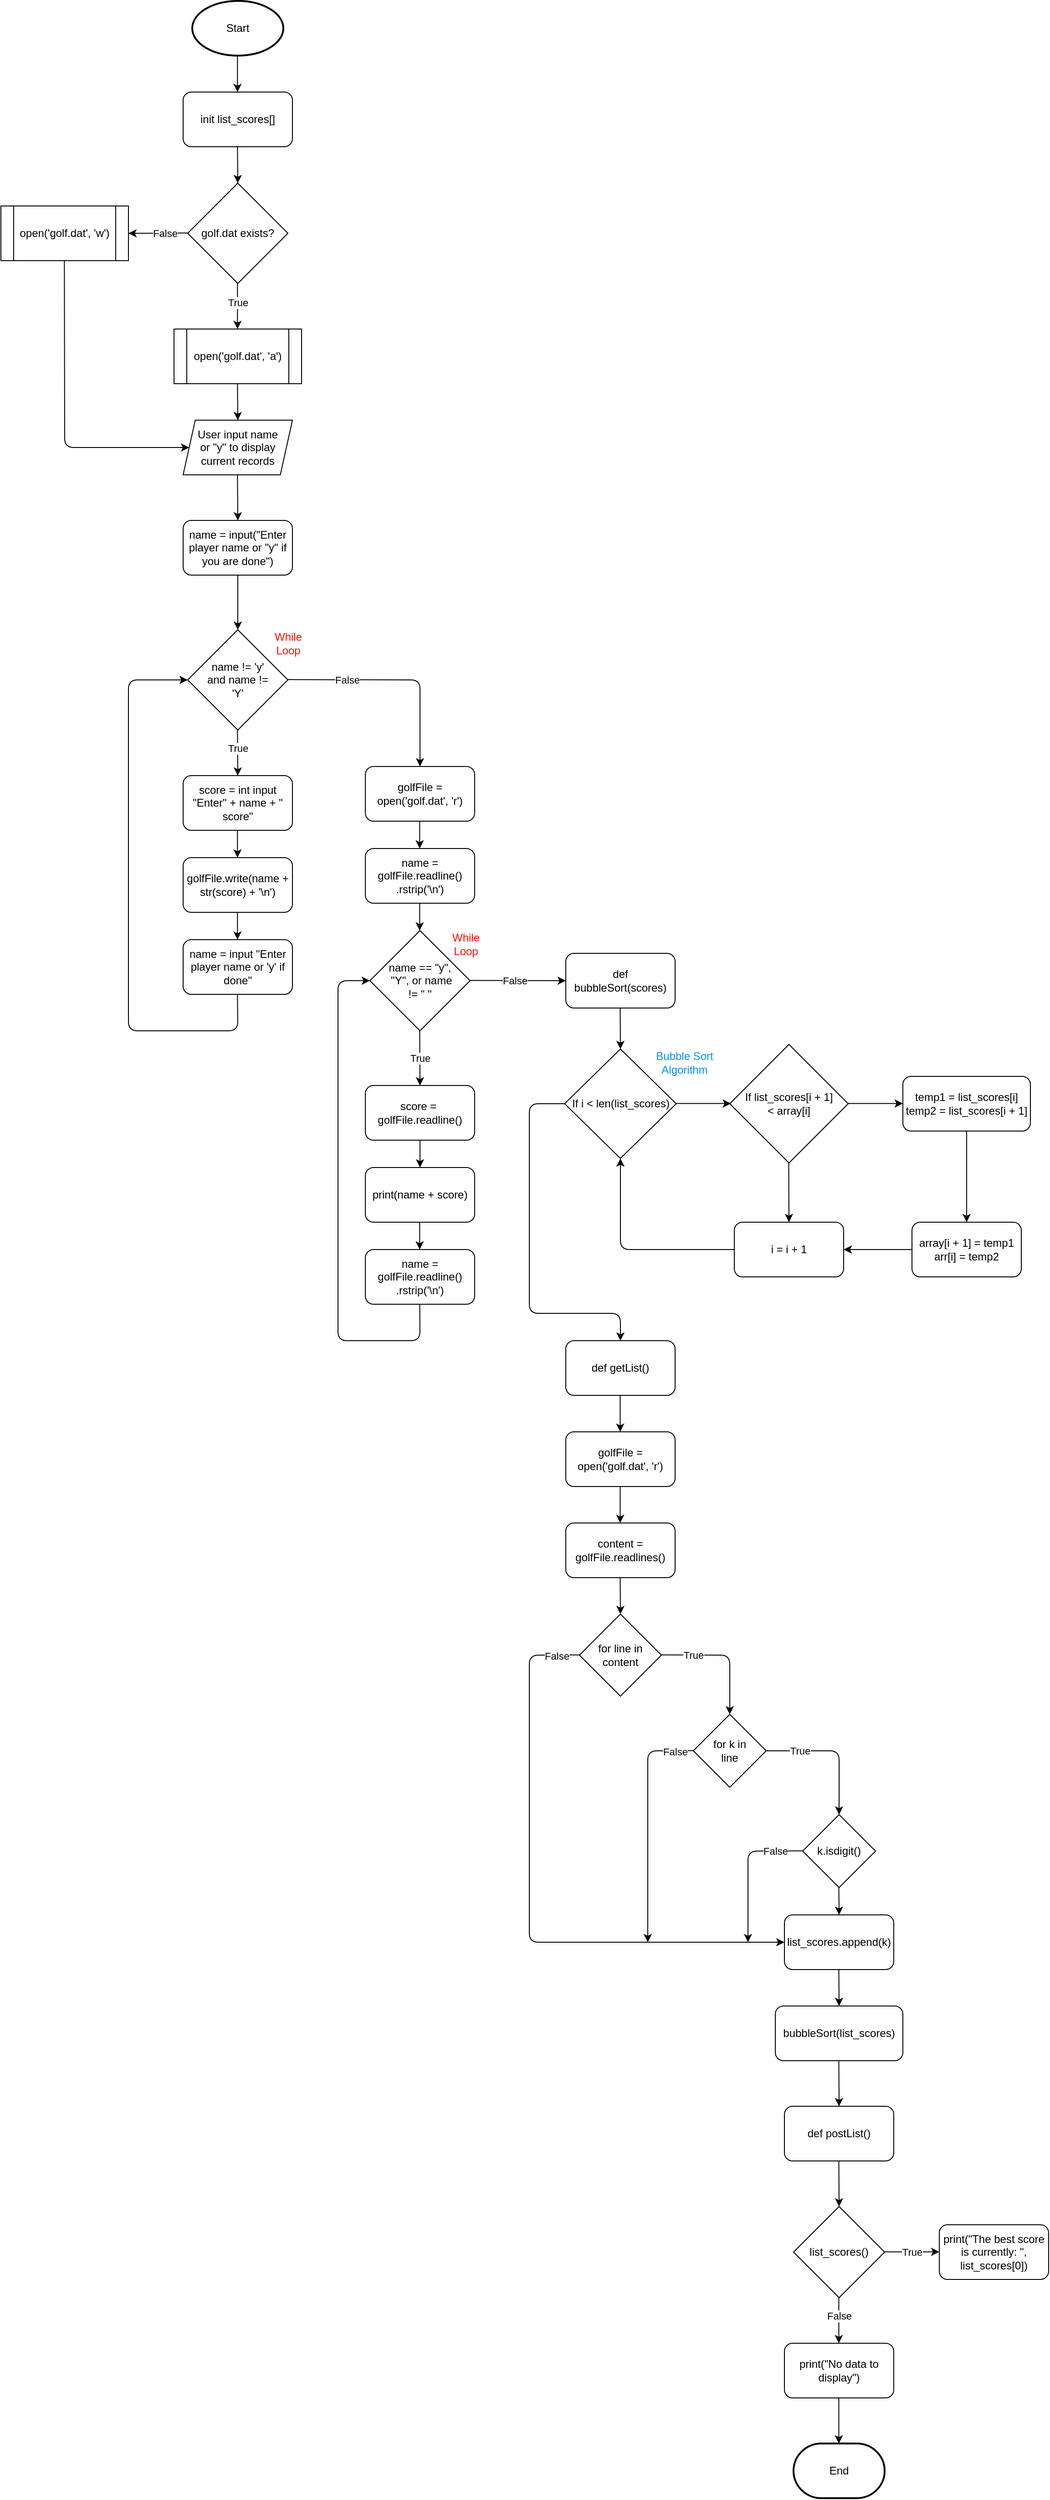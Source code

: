 <mxfile version="13.3.1" type="device"><diagram id="C5RBs43oDa-KdzZeNtuy" name="Page-1"><mxGraphModel dx="3372" dy="962" grid="1" gridSize="10" guides="1" tooltips="1" connect="1" arrows="1" fold="1" page="1" pageScale="1" pageWidth="827" pageHeight="1169" math="0" shadow="0"><root><mxCell id="WIyWlLk6GJQsqaUBKTNV-0"/><mxCell id="WIyWlLk6GJQsqaUBKTNV-1" parent="WIyWlLk6GJQsqaUBKTNV-0"/><mxCell id="Md9sdizldDgjRA2twj9T-0" value="Start" style="strokeWidth=2;html=1;shape=mxgraph.flowchart.start_1;whiteSpace=wrap;" vertex="1" parent="WIyWlLk6GJQsqaUBKTNV-1"><mxGeometry x="-1290" y="40" width="100" height="60" as="geometry"/></mxCell><mxCell id="Md9sdizldDgjRA2twj9T-1" value="" style="endArrow=classic;html=1;" edge="1" parent="WIyWlLk6GJQsqaUBKTNV-1"><mxGeometry width="50" height="50" relative="1" as="geometry"><mxPoint x="-1240.34" y="100" as="sourcePoint"/><mxPoint x="-1240.34" y="140" as="targetPoint"/></mxGeometry></mxCell><mxCell id="Md9sdizldDgjRA2twj9T-2" value="init list_scores[]" style="rounded=1;whiteSpace=wrap;html=1;" vertex="1" parent="WIyWlLk6GJQsqaUBKTNV-1"><mxGeometry x="-1300" y="140" width="120" height="60" as="geometry"/></mxCell><mxCell id="Md9sdizldDgjRA2twj9T-3" value="" style="endArrow=classic;html=1;" edge="1" parent="WIyWlLk6GJQsqaUBKTNV-1"><mxGeometry width="50" height="50" relative="1" as="geometry"><mxPoint x="-1240.34" y="200" as="sourcePoint"/><mxPoint x="-1240" y="240" as="targetPoint"/></mxGeometry></mxCell><mxCell id="Md9sdizldDgjRA2twj9T-7" value="" style="endArrow=classic;html=1;" edge="1" parent="WIyWlLk6GJQsqaUBKTNV-1"><mxGeometry width="50" height="50" relative="1" as="geometry"><mxPoint x="-1295" y="294.66" as="sourcePoint"/><mxPoint x="-1360" y="295" as="targetPoint"/></mxGeometry></mxCell><mxCell id="Md9sdizldDgjRA2twj9T-10" value="False" style="edgeLabel;html=1;align=center;verticalAlign=middle;resizable=0;points=[];" vertex="1" connectable="0" parent="Md9sdizldDgjRA2twj9T-7"><mxGeometry x="-0.27" y="-2" relative="1" as="geometry"><mxPoint x="-1.54" y="2.22" as="offset"/></mxGeometry></mxCell><mxCell id="Md9sdizldDgjRA2twj9T-8" value="" style="endArrow=classic;html=1;" edge="1" parent="WIyWlLk6GJQsqaUBKTNV-1"><mxGeometry width="50" height="50" relative="1" as="geometry"><mxPoint x="-1240.34" y="350" as="sourcePoint"/><mxPoint x="-1240.34" y="400" as="targetPoint"/></mxGeometry></mxCell><mxCell id="Md9sdizldDgjRA2twj9T-9" value="True" style="edgeLabel;html=1;align=center;verticalAlign=middle;resizable=0;points=[];" vertex="1" connectable="0" parent="Md9sdizldDgjRA2twj9T-8"><mxGeometry x="-0.606" relative="1" as="geometry"><mxPoint x="0.34" y="10.34" as="offset"/></mxGeometry></mxCell><mxCell id="Md9sdizldDgjRA2twj9T-13" value="open('golf.dat', 'w')" style="shape=process;whiteSpace=wrap;html=1;backgroundOutline=1;" vertex="1" parent="WIyWlLk6GJQsqaUBKTNV-1"><mxGeometry x="-1500" y="265" width="140" height="60" as="geometry"/></mxCell><mxCell id="Md9sdizldDgjRA2twj9T-14" value="open('golf.dat', 'a')" style="shape=process;whiteSpace=wrap;html=1;backgroundOutline=1;" vertex="1" parent="WIyWlLk6GJQsqaUBKTNV-1"><mxGeometry x="-1310" y="400" width="140" height="60" as="geometry"/></mxCell><mxCell id="Md9sdizldDgjRA2twj9T-15" value="" style="endArrow=classic;html=1;entryX=0;entryY=0.5;entryDx=0;entryDy=0;" edge="1" parent="WIyWlLk6GJQsqaUBKTNV-1" target="Md9sdizldDgjRA2twj9T-19"><mxGeometry width="50" height="50" relative="1" as="geometry"><mxPoint x="-1430.34" y="325" as="sourcePoint"/><mxPoint x="-1430" y="540" as="targetPoint"/><Array as="points"><mxPoint x="-1430" y="530"/></Array></mxGeometry></mxCell><mxCell id="Md9sdizldDgjRA2twj9T-16" value="" style="endArrow=classic;html=1;" edge="1" parent="WIyWlLk6GJQsqaUBKTNV-1"><mxGeometry width="50" height="50" relative="1" as="geometry"><mxPoint x="-1240.34" y="460" as="sourcePoint"/><mxPoint x="-1240" y="500.0" as="targetPoint"/></mxGeometry></mxCell><mxCell id="Md9sdizldDgjRA2twj9T-19" value="User input name&lt;br&gt;or &quot;y&quot; to display current records" style="shape=parallelogram;perimeter=parallelogramPerimeter;whiteSpace=wrap;html=1;size=0.111;" vertex="1" parent="WIyWlLk6GJQsqaUBKTNV-1"><mxGeometry x="-1300" y="500" width="120" height="60" as="geometry"/></mxCell><mxCell id="Md9sdizldDgjRA2twj9T-20" value="" style="endArrow=classic;html=1;entryX=0.5;entryY=0;entryDx=0;entryDy=0;" edge="1" parent="WIyWlLk6GJQsqaUBKTNV-1" target="Md9sdizldDgjRA2twj9T-67"><mxGeometry width="50" height="50" relative="1" as="geometry"><mxPoint x="-1240.34" y="560" as="sourcePoint"/><mxPoint x="-1240" y="600" as="targetPoint"/></mxGeometry></mxCell><mxCell id="Md9sdizldDgjRA2twj9T-22" value="golf.dat exists?" style="rhombus;whiteSpace=wrap;html=1;" vertex="1" parent="WIyWlLk6GJQsqaUBKTNV-1"><mxGeometry x="-1295" y="240" width="110" height="110" as="geometry"/></mxCell><mxCell id="Md9sdizldDgjRA2twj9T-29" value="name == &quot;y&quot;,&lt;br&gt;&amp;nbsp;&quot;Y&quot;, or name&lt;br&gt;!= &quot; &quot;" style="rhombus;whiteSpace=wrap;html=1;" vertex="1" parent="WIyWlLk6GJQsqaUBKTNV-1"><mxGeometry x="-1095" y="1060" width="110" height="110" as="geometry"/></mxCell><mxCell id="Md9sdizldDgjRA2twj9T-31" value="&lt;font color=&quot;#ff0d05&quot;&gt;While&lt;br&gt;Loop&lt;/font&gt;" style="text;html=1;align=center;verticalAlign=middle;resizable=0;points=[];autosize=1;" vertex="1" parent="WIyWlLk6GJQsqaUBKTNV-1"><mxGeometry x="-1015" y="1060" width="50" height="30" as="geometry"/></mxCell><mxCell id="Md9sdizldDgjRA2twj9T-32" value="name != 'y'&lt;br&gt;and name !=&lt;br&gt;'Y'" style="rhombus;whiteSpace=wrap;html=1;" vertex="1" parent="WIyWlLk6GJQsqaUBKTNV-1"><mxGeometry x="-1295" y="730" width="110" height="110" as="geometry"/></mxCell><mxCell id="Md9sdizldDgjRA2twj9T-33" value="&lt;font color=&quot;#ff0d05&quot;&gt;While&lt;br&gt;Loop&lt;/font&gt;" style="text;html=1;align=center;verticalAlign=middle;resizable=0;points=[];autosize=1;" vertex="1" parent="WIyWlLk6GJQsqaUBKTNV-1"><mxGeometry x="-1210" y="730" width="50" height="30" as="geometry"/></mxCell><mxCell id="Md9sdizldDgjRA2twj9T-34" value="" style="endArrow=classic;html=1;entryX=0.5;entryY=0;entryDx=0;entryDy=0;" edge="1" parent="WIyWlLk6GJQsqaUBKTNV-1" target="Md9sdizldDgjRA2twj9T-35"><mxGeometry width="50" height="50" relative="1" as="geometry"><mxPoint x="-1040.34" y="1170" as="sourcePoint"/><mxPoint x="-1040" y="1200" as="targetPoint"/></mxGeometry></mxCell><mxCell id="Md9sdizldDgjRA2twj9T-45" value="True" style="edgeLabel;html=1;align=center;verticalAlign=middle;resizable=0;points=[];" vertex="1" connectable="0" parent="Md9sdizldDgjRA2twj9T-34"><mxGeometry x="-0.315" y="2" relative="1" as="geometry"><mxPoint x="-1.78" y="9.32" as="offset"/></mxGeometry></mxCell><mxCell id="Md9sdizldDgjRA2twj9T-39" value="" style="edgeStyle=orthogonalEdgeStyle;rounded=0;orthogonalLoop=1;jettySize=auto;html=1;" edge="1" parent="WIyWlLk6GJQsqaUBKTNV-1" source="Md9sdizldDgjRA2twj9T-35" target="Md9sdizldDgjRA2twj9T-36"><mxGeometry relative="1" as="geometry"/></mxCell><mxCell id="Md9sdizldDgjRA2twj9T-35" value="score =&amp;nbsp;&lt;br&gt;golfFile.readline()" style="rounded=1;whiteSpace=wrap;html=1;" vertex="1" parent="WIyWlLk6GJQsqaUBKTNV-1"><mxGeometry x="-1100" y="1230" width="120" height="60" as="geometry"/></mxCell><mxCell id="Md9sdizldDgjRA2twj9T-36" value="print(name + score)" style="rounded=1;whiteSpace=wrap;html=1;" vertex="1" parent="WIyWlLk6GJQsqaUBKTNV-1"><mxGeometry x="-1100" y="1320" width="120" height="60" as="geometry"/></mxCell><mxCell id="Md9sdizldDgjRA2twj9T-41" value="" style="edgeStyle=orthogonalEdgeStyle;rounded=0;orthogonalLoop=1;jettySize=auto;html=1;" edge="1" parent="WIyWlLk6GJQsqaUBKTNV-1"><mxGeometry relative="1" as="geometry"><mxPoint x="-1040.346" y="1380" as="sourcePoint"/><mxPoint x="-1040.346" y="1410" as="targetPoint"/></mxGeometry></mxCell><mxCell id="Md9sdizldDgjRA2twj9T-42" value="name = golfFile.readline()&lt;br&gt;.rstrip('\n')" style="rounded=1;whiteSpace=wrap;html=1;" vertex="1" parent="WIyWlLk6GJQsqaUBKTNV-1"><mxGeometry x="-1100" y="1410" width="120" height="60" as="geometry"/></mxCell><mxCell id="Md9sdizldDgjRA2twj9T-43" value="" style="endArrow=classic;html=1;" edge="1" parent="WIyWlLk6GJQsqaUBKTNV-1"><mxGeometry width="50" height="50" relative="1" as="geometry"><mxPoint x="-1240.34" y="840" as="sourcePoint"/><mxPoint x="-1240" y="890" as="targetPoint"/></mxGeometry></mxCell><mxCell id="Md9sdizldDgjRA2twj9T-59" value="True" style="edgeLabel;html=1;align=center;verticalAlign=middle;resizable=0;points=[];" vertex="1" connectable="0" parent="Md9sdizldDgjRA2twj9T-43"><mxGeometry x="-0.371" y="-1" relative="1" as="geometry"><mxPoint x="1.23" y="4.13" as="offset"/></mxGeometry></mxCell><mxCell id="Md9sdizldDgjRA2twj9T-44" value="" style="endArrow=classic;html=1;" edge="1" parent="WIyWlLk6GJQsqaUBKTNV-1"><mxGeometry width="50" height="50" relative="1" as="geometry"><mxPoint x="-1185" y="784.66" as="sourcePoint"/><mxPoint x="-1040" y="880" as="targetPoint"/><Array as="points"><mxPoint x="-1040" y="785"/></Array></mxGeometry></mxCell><mxCell id="Md9sdizldDgjRA2twj9T-60" value="False" style="edgeLabel;html=1;align=center;verticalAlign=middle;resizable=0;points=[];" vertex="1" connectable="0" parent="Md9sdizldDgjRA2twj9T-44"><mxGeometry x="-0.718" y="1" relative="1" as="geometry"><mxPoint x="31.2" y="1.26" as="offset"/></mxGeometry></mxCell><mxCell id="Md9sdizldDgjRA2twj9T-52" value="score = int input &quot;Enter&quot; + name + &quot; score&quot;" style="rounded=1;whiteSpace=wrap;html=1;" vertex="1" parent="WIyWlLk6GJQsqaUBKTNV-1"><mxGeometry x="-1300" y="890" width="120" height="60" as="geometry"/></mxCell><mxCell id="Md9sdizldDgjRA2twj9T-53" value="golfFile.write(name + str(score) + '\n')" style="rounded=1;whiteSpace=wrap;html=1;" vertex="1" parent="WIyWlLk6GJQsqaUBKTNV-1"><mxGeometry x="-1300" y="980" width="120" height="60" as="geometry"/></mxCell><mxCell id="Md9sdizldDgjRA2twj9T-54" value="" style="edgeStyle=orthogonalEdgeStyle;rounded=0;orthogonalLoop=1;jettySize=auto;html=1;" edge="1" parent="WIyWlLk6GJQsqaUBKTNV-1"><mxGeometry relative="1" as="geometry"><mxPoint x="-1240.346" y="950" as="sourcePoint"/><mxPoint x="-1240.346" y="980" as="targetPoint"/></mxGeometry></mxCell><mxCell id="Md9sdizldDgjRA2twj9T-56" value="name = input &quot;Enter player name or 'y' if done&quot;" style="rounded=1;whiteSpace=wrap;html=1;" vertex="1" parent="WIyWlLk6GJQsqaUBKTNV-1"><mxGeometry x="-1300" y="1070" width="120" height="60" as="geometry"/></mxCell><mxCell id="Md9sdizldDgjRA2twj9T-57" value="" style="edgeStyle=orthogonalEdgeStyle;rounded=0;orthogonalLoop=1;jettySize=auto;html=1;" edge="1" parent="WIyWlLk6GJQsqaUBKTNV-1"><mxGeometry relative="1" as="geometry"><mxPoint x="-1240.346" y="1040" as="sourcePoint"/><mxPoint x="-1240.346" y="1070" as="targetPoint"/></mxGeometry></mxCell><mxCell id="Md9sdizldDgjRA2twj9T-61" value="golfFile = open('golf.dat', 'r')" style="rounded=1;whiteSpace=wrap;html=1;" vertex="1" parent="WIyWlLk6GJQsqaUBKTNV-1"><mxGeometry x="-1100" y="880" width="120" height="60" as="geometry"/></mxCell><mxCell id="Md9sdizldDgjRA2twj9T-62" value="name = golfFile.readline()&lt;br&gt;.rstrip('\n')" style="rounded=1;whiteSpace=wrap;html=1;" vertex="1" parent="WIyWlLk6GJQsqaUBKTNV-1"><mxGeometry x="-1100" y="970" width="120" height="60" as="geometry"/></mxCell><mxCell id="Md9sdizldDgjRA2twj9T-63" value="" style="edgeStyle=orthogonalEdgeStyle;rounded=0;orthogonalLoop=1;jettySize=auto;html=1;" edge="1" parent="WIyWlLk6GJQsqaUBKTNV-1"><mxGeometry relative="1" as="geometry"><mxPoint x="-1040.346" y="940" as="sourcePoint"/><mxPoint x="-1040.346" y="970" as="targetPoint"/></mxGeometry></mxCell><mxCell id="Md9sdizldDgjRA2twj9T-64" value="" style="edgeStyle=orthogonalEdgeStyle;rounded=0;orthogonalLoop=1;jettySize=auto;html=1;" edge="1" parent="WIyWlLk6GJQsqaUBKTNV-1"><mxGeometry relative="1" as="geometry"><mxPoint x="-1040.346" y="1030" as="sourcePoint"/><mxPoint x="-1040.346" y="1060" as="targetPoint"/></mxGeometry></mxCell><mxCell id="Md9sdizldDgjRA2twj9T-65" value="" style="endArrow=classic;html=1;entryX=0;entryY=0.5;entryDx=0;entryDy=0;" edge="1" parent="WIyWlLk6GJQsqaUBKTNV-1" target="Md9sdizldDgjRA2twj9T-32"><mxGeometry width="50" height="50" relative="1" as="geometry"><mxPoint x="-1240.34" y="1130" as="sourcePoint"/><mxPoint x="-1310" y="790" as="targetPoint"/><Array as="points"><mxPoint x="-1240" y="1170"/><mxPoint x="-1360" y="1170"/><mxPoint x="-1360" y="785"/></Array></mxGeometry></mxCell><mxCell id="Md9sdizldDgjRA2twj9T-67" value="name = input(&quot;Enter player name or &quot;y&quot; if you are done&quot;)" style="rounded=1;whiteSpace=wrap;html=1;" vertex="1" parent="WIyWlLk6GJQsqaUBKTNV-1"><mxGeometry x="-1300" y="610" width="120" height="60" as="geometry"/></mxCell><mxCell id="Md9sdizldDgjRA2twj9T-68" value="" style="endArrow=classic;html=1;" edge="1" parent="WIyWlLk6GJQsqaUBKTNV-1"><mxGeometry width="50" height="50" relative="1" as="geometry"><mxPoint x="-1240" y="670" as="sourcePoint"/><mxPoint x="-1240" y="730" as="targetPoint"/></mxGeometry></mxCell><mxCell id="Md9sdizldDgjRA2twj9T-69" value="" style="endArrow=classic;html=1;entryX=0;entryY=0.5;entryDx=0;entryDy=0;" edge="1" parent="WIyWlLk6GJQsqaUBKTNV-1" target="Md9sdizldDgjRA2twj9T-72"><mxGeometry width="50" height="50" relative="1" as="geometry"><mxPoint x="-985" y="1114.71" as="sourcePoint"/><mxPoint x="-890" y="1115" as="targetPoint"/></mxGeometry></mxCell><mxCell id="Md9sdizldDgjRA2twj9T-70" value="False" style="edgeLabel;html=1;align=center;verticalAlign=middle;resizable=0;points=[];" vertex="1" connectable="0" parent="Md9sdizldDgjRA2twj9T-69"><mxGeometry x="-0.395" y="-1" relative="1" as="geometry"><mxPoint x="16.43" y="-0.8" as="offset"/></mxGeometry></mxCell><mxCell id="Md9sdizldDgjRA2twj9T-71" value="" style="endArrow=classic;html=1;entryX=0;entryY=0.5;entryDx=0;entryDy=0;" edge="1" parent="WIyWlLk6GJQsqaUBKTNV-1" target="Md9sdizldDgjRA2twj9T-29"><mxGeometry width="50" height="50" relative="1" as="geometry"><mxPoint x="-1040.29" y="1470" as="sourcePoint"/><mxPoint x="-1130" y="1110" as="targetPoint"/><Array as="points"><mxPoint x="-1040" y="1510"/><mxPoint x="-1130" y="1510"/><mxPoint x="-1130" y="1115"/></Array></mxGeometry></mxCell><mxCell id="Md9sdizldDgjRA2twj9T-72" value="def bubbleSort(scores)" style="rounded=1;whiteSpace=wrap;html=1;" vertex="1" parent="WIyWlLk6GJQsqaUBKTNV-1"><mxGeometry x="-880" y="1085" width="120" height="60" as="geometry"/></mxCell><mxCell id="Md9sdizldDgjRA2twj9T-73" value="" style="endArrow=classic;html=1;entryX=0.5;entryY=0;entryDx=0;entryDy=0;" edge="1" parent="WIyWlLk6GJQsqaUBKTNV-1" target="Md9sdizldDgjRA2twj9T-113"><mxGeometry width="50" height="50" relative="1" as="geometry"><mxPoint x="-820.29" y="1145" as="sourcePoint"/><mxPoint x="-820.29" y="1185" as="targetPoint"/></mxGeometry></mxCell><mxCell id="Md9sdizldDgjRA2twj9T-74" value="def getList()" style="rounded=1;whiteSpace=wrap;html=1;" vertex="1" parent="WIyWlLk6GJQsqaUBKTNV-1"><mxGeometry x="-880" y="1510" width="120" height="60" as="geometry"/></mxCell><mxCell id="Md9sdizldDgjRA2twj9T-77" value="" style="endArrow=classic;html=1;" edge="1" parent="WIyWlLk6GJQsqaUBKTNV-1"><mxGeometry width="50" height="50" relative="1" as="geometry"><mxPoint x="-820.29" y="1570" as="sourcePoint"/><mxPoint x="-820.29" y="1610" as="targetPoint"/></mxGeometry></mxCell><mxCell id="Md9sdizldDgjRA2twj9T-78" value="golfFile = open('golf.dat', 'r')" style="rounded=1;whiteSpace=wrap;html=1;" vertex="1" parent="WIyWlLk6GJQsqaUBKTNV-1"><mxGeometry x="-880" y="1610" width="120" height="60" as="geometry"/></mxCell><mxCell id="Md9sdizldDgjRA2twj9T-79" value="" style="endArrow=classic;html=1;" edge="1" parent="WIyWlLk6GJQsqaUBKTNV-1"><mxGeometry width="50" height="50" relative="1" as="geometry"><mxPoint x="-820.29" y="1670" as="sourcePoint"/><mxPoint x="-820.29" y="1710" as="targetPoint"/></mxGeometry></mxCell><mxCell id="Md9sdizldDgjRA2twj9T-80" value="content = golfFile.readlines()" style="rounded=1;whiteSpace=wrap;html=1;" vertex="1" parent="WIyWlLk6GJQsqaUBKTNV-1"><mxGeometry x="-880" y="1710" width="120" height="60" as="geometry"/></mxCell><mxCell id="Md9sdizldDgjRA2twj9T-81" value="" style="endArrow=classic;html=1;" edge="1" parent="WIyWlLk6GJQsqaUBKTNV-1"><mxGeometry width="50" height="50" relative="1" as="geometry"><mxPoint x="-820.29" y="1770" as="sourcePoint"/><mxPoint x="-820" y="1810" as="targetPoint"/></mxGeometry></mxCell><mxCell id="Md9sdizldDgjRA2twj9T-82" value="for line in content" style="rhombus;whiteSpace=wrap;html=1;" vertex="1" parent="WIyWlLk6GJQsqaUBKTNV-1"><mxGeometry x="-865" y="1810" width="90" height="90" as="geometry"/></mxCell><mxCell id="Md9sdizldDgjRA2twj9T-83" value="" style="endArrow=classic;html=1;entryX=0;entryY=0.5;entryDx=0;entryDy=0;" edge="1" parent="WIyWlLk6GJQsqaUBKTNV-1" target="Md9sdizldDgjRA2twj9T-98"><mxGeometry width="50" height="50" relative="1" as="geometry"><mxPoint x="-865" y="1854.71" as="sourcePoint"/><mxPoint x="-640" y="2160" as="targetPoint"/><Array as="points"><mxPoint x="-920" y="1855"/><mxPoint x="-920" y="2170"/></Array></mxGeometry></mxCell><mxCell id="Md9sdizldDgjRA2twj9T-84" value="False" style="edgeLabel;html=1;align=center;verticalAlign=middle;resizable=0;points=[];" vertex="1" connectable="0" parent="Md9sdizldDgjRA2twj9T-83"><mxGeometry x="-0.331" y="-1" relative="1" as="geometry"><mxPoint x="31" y="-162.14" as="offset"/></mxGeometry></mxCell><mxCell id="Md9sdizldDgjRA2twj9T-85" value="" style="endArrow=classic;html=1;entryX=0.5;entryY=0;entryDx=0;entryDy=0;" edge="1" parent="WIyWlLk6GJQsqaUBKTNV-1" target="Md9sdizldDgjRA2twj9T-87"><mxGeometry width="50" height="50" relative="1" as="geometry"><mxPoint x="-775" y="1854.71" as="sourcePoint"/><mxPoint x="-700" y="1855" as="targetPoint"/><Array as="points"><mxPoint x="-700" y="1855"/></Array></mxGeometry></mxCell><mxCell id="Md9sdizldDgjRA2twj9T-86" value="True" style="edgeLabel;html=1;align=center;verticalAlign=middle;resizable=0;points=[];" vertex="1" connectable="0" parent="Md9sdizldDgjRA2twj9T-85"><mxGeometry x="-0.407" y="-1" relative="1" as="geometry"><mxPoint x="-6.71" y="-0.87" as="offset"/></mxGeometry></mxCell><mxCell id="Md9sdizldDgjRA2twj9T-87" value="for k in&lt;br&gt;line" style="rhombus;whiteSpace=wrap;html=1;" vertex="1" parent="WIyWlLk6GJQsqaUBKTNV-1"><mxGeometry x="-740" y="1920" width="80" height="80" as="geometry"/></mxCell><mxCell id="Md9sdizldDgjRA2twj9T-88" value="" style="endArrow=classic;html=1;exitX=1;exitY=0.5;exitDx=0;exitDy=0;entryX=0.5;entryY=0;entryDx=0;entryDy=0;" edge="1" parent="WIyWlLk6GJQsqaUBKTNV-1" source="Md9sdizldDgjRA2twj9T-87" target="Md9sdizldDgjRA2twj9T-93"><mxGeometry width="50" height="50" relative="1" as="geometry"><mxPoint x="-550" y="1960" as="sourcePoint"/><mxPoint x="-580" y="1960" as="targetPoint"/><Array as="points"><mxPoint x="-580" y="1960"/></Array></mxGeometry></mxCell><mxCell id="Md9sdizldDgjRA2twj9T-89" value="True" style="edgeLabel;html=1;align=center;verticalAlign=middle;resizable=0;points=[];" vertex="1" connectable="0" parent="Md9sdizldDgjRA2twj9T-88"><mxGeometry x="-0.293" y="-3" relative="1" as="geometry"><mxPoint x="-16.57" y="-3" as="offset"/></mxGeometry></mxCell><mxCell id="Md9sdizldDgjRA2twj9T-90" value="" style="endArrow=classic;html=1;" edge="1" parent="WIyWlLk6GJQsqaUBKTNV-1"><mxGeometry width="50" height="50" relative="1" as="geometry"><mxPoint x="-740" y="1959.71" as="sourcePoint"/><mxPoint x="-790" y="2170" as="targetPoint"/><Array as="points"><mxPoint x="-790" y="1960"/></Array></mxGeometry></mxCell><mxCell id="Md9sdizldDgjRA2twj9T-91" value="False" style="edgeLabel;html=1;align=center;verticalAlign=middle;resizable=0;points=[];" vertex="1" connectable="0" parent="Md9sdizldDgjRA2twj9T-90"><mxGeometry x="-0.167" y="2" relative="1" as="geometry"><mxPoint x="28" y="-58" as="offset"/></mxGeometry></mxCell><mxCell id="Md9sdizldDgjRA2twj9T-93" value="k.isdigit()" style="rhombus;whiteSpace=wrap;html=1;" vertex="1" parent="WIyWlLk6GJQsqaUBKTNV-1"><mxGeometry x="-620" y="2030" width="80" height="80" as="geometry"/></mxCell><mxCell id="Md9sdizldDgjRA2twj9T-95" value="" style="endArrow=classic;html=1;" edge="1" parent="WIyWlLk6GJQsqaUBKTNV-1"><mxGeometry width="50" height="50" relative="1" as="geometry"><mxPoint x="-620" y="2069.71" as="sourcePoint"/><mxPoint x="-680" y="2170" as="targetPoint"/><Array as="points"><mxPoint x="-680" y="2070"/></Array></mxGeometry></mxCell><mxCell id="Md9sdizldDgjRA2twj9T-96" value="False" style="edgeLabel;html=1;align=center;verticalAlign=middle;resizable=0;points=[];" vertex="1" connectable="0" parent="Md9sdizldDgjRA2twj9T-95"><mxGeometry x="-0.167" y="2" relative="1" as="geometry"><mxPoint x="28" y="-6.86" as="offset"/></mxGeometry></mxCell><mxCell id="Md9sdizldDgjRA2twj9T-97" value="" style="endArrow=classic;html=1;" edge="1" parent="WIyWlLk6GJQsqaUBKTNV-1"><mxGeometry width="50" height="50" relative="1" as="geometry"><mxPoint x="-580.29" y="2110" as="sourcePoint"/><mxPoint x="-580" y="2140" as="targetPoint"/></mxGeometry></mxCell><mxCell id="Md9sdizldDgjRA2twj9T-98" value="list_scores.append(k)" style="rounded=1;whiteSpace=wrap;html=1;" vertex="1" parent="WIyWlLk6GJQsqaUBKTNV-1"><mxGeometry x="-640" y="2140" width="120" height="60" as="geometry"/></mxCell><mxCell id="Md9sdizldDgjRA2twj9T-99" value="" style="endArrow=classic;html=1;" edge="1" parent="WIyWlLk6GJQsqaUBKTNV-1"><mxGeometry width="50" height="50" relative="1" as="geometry"><mxPoint x="-580.29" y="2200" as="sourcePoint"/><mxPoint x="-580" y="2240" as="targetPoint"/></mxGeometry></mxCell><mxCell id="Md9sdizldDgjRA2twj9T-100" value="bubbleSort(list_scores)" style="rounded=1;whiteSpace=wrap;html=1;" vertex="1" parent="WIyWlLk6GJQsqaUBKTNV-1"><mxGeometry x="-650" y="2240" width="140" height="60" as="geometry"/></mxCell><mxCell id="Md9sdizldDgjRA2twj9T-101" value="" style="endArrow=classic;html=1;" edge="1" parent="WIyWlLk6GJQsqaUBKTNV-1"><mxGeometry width="50" height="50" relative="1" as="geometry"><mxPoint x="-580.29" y="2300" as="sourcePoint"/><mxPoint x="-580" y="2350" as="targetPoint"/></mxGeometry></mxCell><mxCell id="Md9sdizldDgjRA2twj9T-102" value="def postList()" style="rounded=1;whiteSpace=wrap;html=1;" vertex="1" parent="WIyWlLk6GJQsqaUBKTNV-1"><mxGeometry x="-640" y="2350" width="120" height="60" as="geometry"/></mxCell><mxCell id="Md9sdizldDgjRA2twj9T-103" value="" style="endArrow=classic;html=1;" edge="1" parent="WIyWlLk6GJQsqaUBKTNV-1"><mxGeometry width="50" height="50" relative="1" as="geometry"><mxPoint x="-580.29" y="2410" as="sourcePoint"/><mxPoint x="-580" y="2460" as="targetPoint"/></mxGeometry></mxCell><mxCell id="Md9sdizldDgjRA2twj9T-104" value="list_scores()" style="rhombus;whiteSpace=wrap;html=1;" vertex="1" parent="WIyWlLk6GJQsqaUBKTNV-1"><mxGeometry x="-630" y="2460" width="100" height="100" as="geometry"/></mxCell><mxCell id="Md9sdizldDgjRA2twj9T-105" value="" style="endArrow=classic;html=1;" edge="1" parent="WIyWlLk6GJQsqaUBKTNV-1"><mxGeometry width="50" height="50" relative="1" as="geometry"><mxPoint x="-530" y="2509.71" as="sourcePoint"/><mxPoint x="-470" y="2509.71" as="targetPoint"/></mxGeometry></mxCell><mxCell id="Md9sdizldDgjRA2twj9T-107" value="True" style="edgeLabel;html=1;align=center;verticalAlign=middle;resizable=0;points=[];" vertex="1" connectable="0" parent="Md9sdizldDgjRA2twj9T-105"><mxGeometry x="-0.229" y="1" relative="1" as="geometry"><mxPoint x="7.14" y="1.29" as="offset"/></mxGeometry></mxCell><mxCell id="Md9sdizldDgjRA2twj9T-106" value="" style="endArrow=classic;html=1;" edge="1" parent="WIyWlLk6GJQsqaUBKTNV-1"><mxGeometry width="50" height="50" relative="1" as="geometry"><mxPoint x="-580.29" y="2560" as="sourcePoint"/><mxPoint x="-580.29" y="2610" as="targetPoint"/></mxGeometry></mxCell><mxCell id="Md9sdizldDgjRA2twj9T-108" value="False" style="edgeLabel;html=1;align=center;verticalAlign=middle;resizable=0;points=[];" vertex="1" connectable="0" parent="Md9sdizldDgjRA2twj9T-106"><mxGeometry x="-0.389" y="1" relative="1" as="geometry"><mxPoint x="-0.71" y="4.57" as="offset"/></mxGeometry></mxCell><mxCell id="Md9sdizldDgjRA2twj9T-109" value="print(&quot;The best score&lt;br&gt;is currently: &quot;, list_scores[0])" style="rounded=1;whiteSpace=wrap;html=1;" vertex="1" parent="WIyWlLk6GJQsqaUBKTNV-1"><mxGeometry x="-470" y="2480" width="120" height="60" as="geometry"/></mxCell><mxCell id="Md9sdizldDgjRA2twj9T-110" value="print(&quot;No data to display&quot;)" style="rounded=1;whiteSpace=wrap;html=1;" vertex="1" parent="WIyWlLk6GJQsqaUBKTNV-1"><mxGeometry x="-640" y="2610" width="120" height="60" as="geometry"/></mxCell><mxCell id="Md9sdizldDgjRA2twj9T-111" value="" style="endArrow=classic;html=1;" edge="1" parent="WIyWlLk6GJQsqaUBKTNV-1"><mxGeometry width="50" height="50" relative="1" as="geometry"><mxPoint x="-580.29" y="2670" as="sourcePoint"/><mxPoint x="-580.29" y="2720" as="targetPoint"/></mxGeometry></mxCell><mxCell id="Md9sdizldDgjRA2twj9T-112" value="End" style="strokeWidth=2;html=1;shape=mxgraph.flowchart.terminator;whiteSpace=wrap;" vertex="1" parent="WIyWlLk6GJQsqaUBKTNV-1"><mxGeometry x="-630" y="2720" width="100" height="60" as="geometry"/></mxCell><mxCell id="Md9sdizldDgjRA2twj9T-113" value="If i &amp;lt; len(list_scores)" style="rhombus;whiteSpace=wrap;html=1;" vertex="1" parent="WIyWlLk6GJQsqaUBKTNV-1"><mxGeometry x="-881.25" y="1190" width="122.5" height="120" as="geometry"/></mxCell><mxCell id="Md9sdizldDgjRA2twj9T-114" value="" style="endArrow=classic;html=1;" edge="1" parent="WIyWlLk6GJQsqaUBKTNV-1"><mxGeometry width="50" height="50" relative="1" as="geometry"><mxPoint x="-758.75" y="1249.76" as="sourcePoint"/><mxPoint x="-698.75" y="1249.76" as="targetPoint"/></mxGeometry></mxCell><mxCell id="Md9sdizldDgjRA2twj9T-115" value="If list_scores[i + 1]&lt;br&gt;&amp;lt; array[i]" style="rhombus;whiteSpace=wrap;html=1;" vertex="1" parent="WIyWlLk6GJQsqaUBKTNV-1"><mxGeometry x="-700" y="1185" width="130" height="130" as="geometry"/></mxCell><mxCell id="Md9sdizldDgjRA2twj9T-116" value="" style="endArrow=classic;html=1;" edge="1" parent="WIyWlLk6GJQsqaUBKTNV-1"><mxGeometry width="50" height="50" relative="1" as="geometry"><mxPoint x="-570" y="1249.76" as="sourcePoint"/><mxPoint x="-510" y="1249.76" as="targetPoint"/></mxGeometry></mxCell><mxCell id="Md9sdizldDgjRA2twj9T-117" value="temp1 = list_scores[i]&lt;br&gt;temp2 = list_scores[i + 1]" style="rounded=1;whiteSpace=wrap;html=1;" vertex="1" parent="WIyWlLk6GJQsqaUBKTNV-1"><mxGeometry x="-510" y="1220" width="140" height="60" as="geometry"/></mxCell><mxCell id="Md9sdizldDgjRA2twj9T-118" value="" style="endArrow=classic;html=1;entryX=0.5;entryY=0;entryDx=0;entryDy=0;exitX=0.5;exitY=1;exitDx=0;exitDy=0;" edge="1" parent="WIyWlLk6GJQsqaUBKTNV-1" source="Md9sdizldDgjRA2twj9T-117" target="Md9sdizldDgjRA2twj9T-119"><mxGeometry width="50" height="50" relative="1" as="geometry"><mxPoint x="-440.29" y="1330" as="sourcePoint"/><mxPoint x="-440.29" y="1375" as="targetPoint"/></mxGeometry></mxCell><mxCell id="Md9sdizldDgjRA2twj9T-119" value="array[i + 1] = temp1&lt;br&gt;arr[i] = temp2" style="rounded=1;whiteSpace=wrap;html=1;" vertex="1" parent="WIyWlLk6GJQsqaUBKTNV-1"><mxGeometry x="-500" y="1380" width="120" height="60" as="geometry"/></mxCell><mxCell id="Md9sdizldDgjRA2twj9T-120" value="" style="endArrow=classic;html=1;entryX=1;entryY=0.5;entryDx=0;entryDy=0;" edge="1" parent="WIyWlLk6GJQsqaUBKTNV-1" target="Md9sdizldDgjRA2twj9T-121"><mxGeometry width="50" height="50" relative="1" as="geometry"><mxPoint x="-500" y="1410" as="sourcePoint"/><mxPoint x="-560" y="1410" as="targetPoint"/></mxGeometry></mxCell><mxCell id="Md9sdizldDgjRA2twj9T-121" value="i = i + 1" style="rounded=1;whiteSpace=wrap;html=1;" vertex="1" parent="WIyWlLk6GJQsqaUBKTNV-1"><mxGeometry x="-695" y="1380" width="120" height="60" as="geometry"/></mxCell><mxCell id="Md9sdizldDgjRA2twj9T-122" value="" style="endArrow=classic;html=1;" edge="1" parent="WIyWlLk6GJQsqaUBKTNV-1"><mxGeometry width="50" height="50" relative="1" as="geometry"><mxPoint x="-635.29" y="1315" as="sourcePoint"/><mxPoint x="-635" y="1380" as="targetPoint"/></mxGeometry></mxCell><mxCell id="Md9sdizldDgjRA2twj9T-123" value="" style="endArrow=classic;html=1;entryX=0.5;entryY=1;entryDx=0;entryDy=0;" edge="1" parent="WIyWlLk6GJQsqaUBKTNV-1" target="Md9sdizldDgjRA2twj9T-113"><mxGeometry width="50" height="50" relative="1" as="geometry"><mxPoint x="-695" y="1410" as="sourcePoint"/><mxPoint x="-820" y="1410" as="targetPoint"/><Array as="points"><mxPoint x="-820" y="1410"/></Array></mxGeometry></mxCell><mxCell id="Md9sdizldDgjRA2twj9T-125" value="" style="endArrow=classic;html=1;exitX=0;exitY=0.5;exitDx=0;exitDy=0;entryX=0.5;entryY=0;entryDx=0;entryDy=0;" edge="1" parent="WIyWlLk6GJQsqaUBKTNV-1" source="Md9sdizldDgjRA2twj9T-113" target="Md9sdizldDgjRA2twj9T-74"><mxGeometry width="50" height="50" relative="1" as="geometry"><mxPoint x="-910" y="1280" as="sourcePoint"/><mxPoint x="-820" y="1480" as="targetPoint"/><Array as="points"><mxPoint x="-920" y="1250"/><mxPoint x="-920" y="1480"/><mxPoint x="-820" y="1480"/></Array></mxGeometry></mxCell><mxCell id="Md9sdizldDgjRA2twj9T-127" value="&lt;font color=&quot;#0091ff&quot;&gt;Bubble Sort&lt;br&gt;Algorithm&lt;/font&gt;" style="text;html=1;align=center;verticalAlign=middle;resizable=0;points=[];autosize=1;" vertex="1" parent="WIyWlLk6GJQsqaUBKTNV-1"><mxGeometry x="-790" y="1190" width="80" height="30" as="geometry"/></mxCell></root></mxGraphModel></diagram></mxfile>